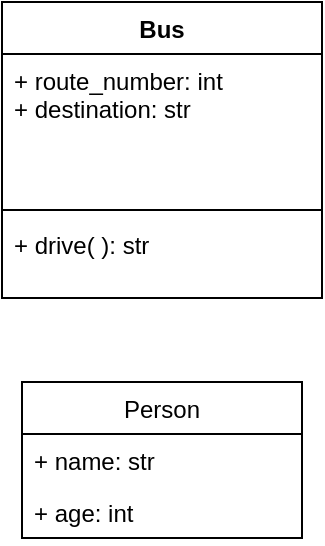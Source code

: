 <mxfile version="14.5.7" type="device"><diagram id="4LqVZF2M5rm883FsZPaM" name="Page-1"><mxGraphModel dx="786" dy="546" grid="1" gridSize="10" guides="1" tooltips="1" connect="1" arrows="1" fold="1" page="1" pageScale="1" pageWidth="827" pageHeight="1169" math="0" shadow="0"><root><mxCell id="0"/><mxCell id="1" parent="0"/><mxCell id="2hYOfwPAjYpQhGI3Ug83-1" value="Bus" style="swimlane;fontStyle=1;align=center;verticalAlign=top;childLayout=stackLayout;horizontal=1;startSize=26;horizontalStack=0;resizeParent=1;resizeParentMax=0;resizeLast=0;collapsible=1;marginBottom=0;" vertex="1" parent="1"><mxGeometry x="300" y="80" width="160" height="148" as="geometry"/></mxCell><mxCell id="2hYOfwPAjYpQhGI3Ug83-2" value="+ route_number: int&#10;+ destination: str&#10;" style="text;strokeColor=none;fillColor=none;align=left;verticalAlign=top;spacingLeft=4;spacingRight=4;overflow=hidden;rotatable=0;points=[[0,0.5],[1,0.5]];portConstraint=eastwest;" vertex="1" parent="2hYOfwPAjYpQhGI3Ug83-1"><mxGeometry y="26" width="160" height="74" as="geometry"/></mxCell><mxCell id="2hYOfwPAjYpQhGI3Ug83-3" value="" style="line;strokeWidth=1;fillColor=none;align=left;verticalAlign=middle;spacingTop=-1;spacingLeft=3;spacingRight=3;rotatable=0;labelPosition=right;points=[];portConstraint=eastwest;" vertex="1" parent="2hYOfwPAjYpQhGI3Ug83-1"><mxGeometry y="100" width="160" height="8" as="geometry"/></mxCell><mxCell id="2hYOfwPAjYpQhGI3Ug83-4" value="+ drive( ): str" style="text;strokeColor=none;fillColor=none;align=left;verticalAlign=top;spacingLeft=4;spacingRight=4;overflow=hidden;rotatable=0;points=[[0,0.5],[1,0.5]];portConstraint=eastwest;" vertex="1" parent="2hYOfwPAjYpQhGI3Ug83-1"><mxGeometry y="108" width="160" height="40" as="geometry"/></mxCell><mxCell id="2hYOfwPAjYpQhGI3Ug83-5" value="Person" style="swimlane;fontStyle=0;childLayout=stackLayout;horizontal=1;startSize=26;fillColor=none;horizontalStack=0;resizeParent=1;resizeParentMax=0;resizeLast=0;collapsible=1;marginBottom=0;" vertex="1" parent="1"><mxGeometry x="310" y="270" width="140" height="78" as="geometry"/></mxCell><mxCell id="2hYOfwPAjYpQhGI3Ug83-6" value="+ name: str" style="text;strokeColor=none;fillColor=none;align=left;verticalAlign=top;spacingLeft=4;spacingRight=4;overflow=hidden;rotatable=0;points=[[0,0.5],[1,0.5]];portConstraint=eastwest;" vertex="1" parent="2hYOfwPAjYpQhGI3Ug83-5"><mxGeometry y="26" width="140" height="26" as="geometry"/></mxCell><mxCell id="2hYOfwPAjYpQhGI3Ug83-7" value="+ age: int" style="text;strokeColor=none;fillColor=none;align=left;verticalAlign=top;spacingLeft=4;spacingRight=4;overflow=hidden;rotatable=0;points=[[0,0.5],[1,0.5]];portConstraint=eastwest;" vertex="1" parent="2hYOfwPAjYpQhGI3Ug83-5"><mxGeometry y="52" width="140" height="26" as="geometry"/></mxCell></root></mxGraphModel></diagram></mxfile>